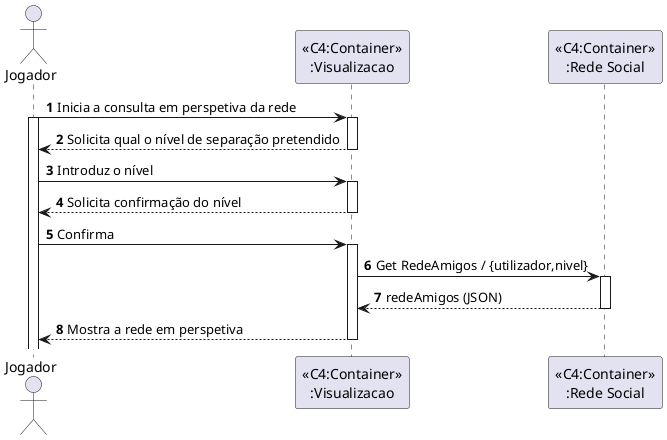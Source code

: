 @startuml
autonumber

actor "Jogador" as USER
participant "<<C4:Container>>\n:Visualizacao" as S
participant "<<C4:Container>>\n:Rede Social" as R

USER -> S : Inicia a consulta em perspetiva da rede
activate USER
activate S

S --> USER : Solicita qual o nível de separação pretendido
deactivate S

USER -> S : Introduz o nível
activate S

S --> USER : Solicita confirmação do nível
deactivate S

USER -> S : Confirma

activate S
S->R: Get RedeAmigos / {utilizador,nivel}
activate R
R-->S: redeAmigos (JSON)
deactivate R
S --> USER : Mostra a rede em perspetiva
deactivate S

@enduml